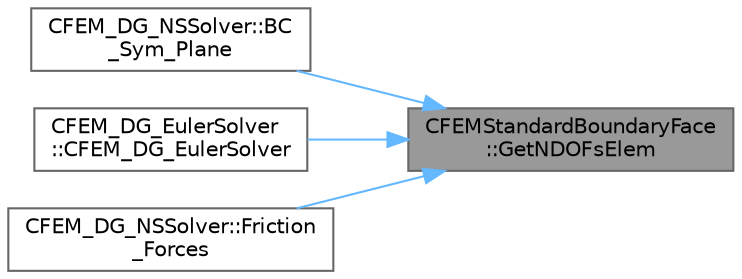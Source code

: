 digraph "CFEMStandardBoundaryFace::GetNDOFsElem"
{
 // LATEX_PDF_SIZE
  bgcolor="transparent";
  edge [fontname=Helvetica,fontsize=10,labelfontname=Helvetica,labelfontsize=10];
  node [fontname=Helvetica,fontsize=10,shape=box,height=0.2,width=0.4];
  rankdir="RL";
  Node1 [id="Node000001",label="CFEMStandardBoundaryFace\l::GetNDOFsElem",height=0.2,width=0.4,color="gray40", fillcolor="grey60", style="filled", fontcolor="black",tooltip="Function, which makes available the number of DOFs of the adjacent element."];
  Node1 -> Node2 [id="edge1_Node000001_Node000002",dir="back",color="steelblue1",style="solid",tooltip=" "];
  Node2 [id="Node000002",label="CFEM_DG_NSSolver::BC\l_Sym_Plane",height=0.2,width=0.4,color="grey40", fillcolor="white", style="filled",URL="$classCFEM__DG__NSSolver.html#a44020ceaf82c37e386385366c6cda7a5",tooltip="Impose the symmetry boundary condition using the residual."];
  Node1 -> Node3 [id="edge2_Node000001_Node000003",dir="back",color="steelblue1",style="solid",tooltip=" "];
  Node3 [id="Node000003",label="CFEM_DG_EulerSolver\l::CFEM_DG_EulerSolver",height=0.2,width=0.4,color="grey40", fillcolor="white", style="filled",URL="$classCFEM__DG__EulerSolver.html#a677fa998b78bd489a3f8bee0d56623dd",tooltip=" "];
  Node1 -> Node4 [id="edge3_Node000001_Node000004",dir="back",color="steelblue1",style="solid",tooltip=" "];
  Node4 [id="Node000004",label="CFEM_DG_NSSolver::Friction\l_Forces",height=0.2,width=0.4,color="grey40", fillcolor="white", style="filled",URL="$classCFEM__DG__NSSolver.html#a5118d674e7eb6f4865fb53f6f20eac1c",tooltip="Compute the viscous forces and all the addimensional coefficients."];
}
